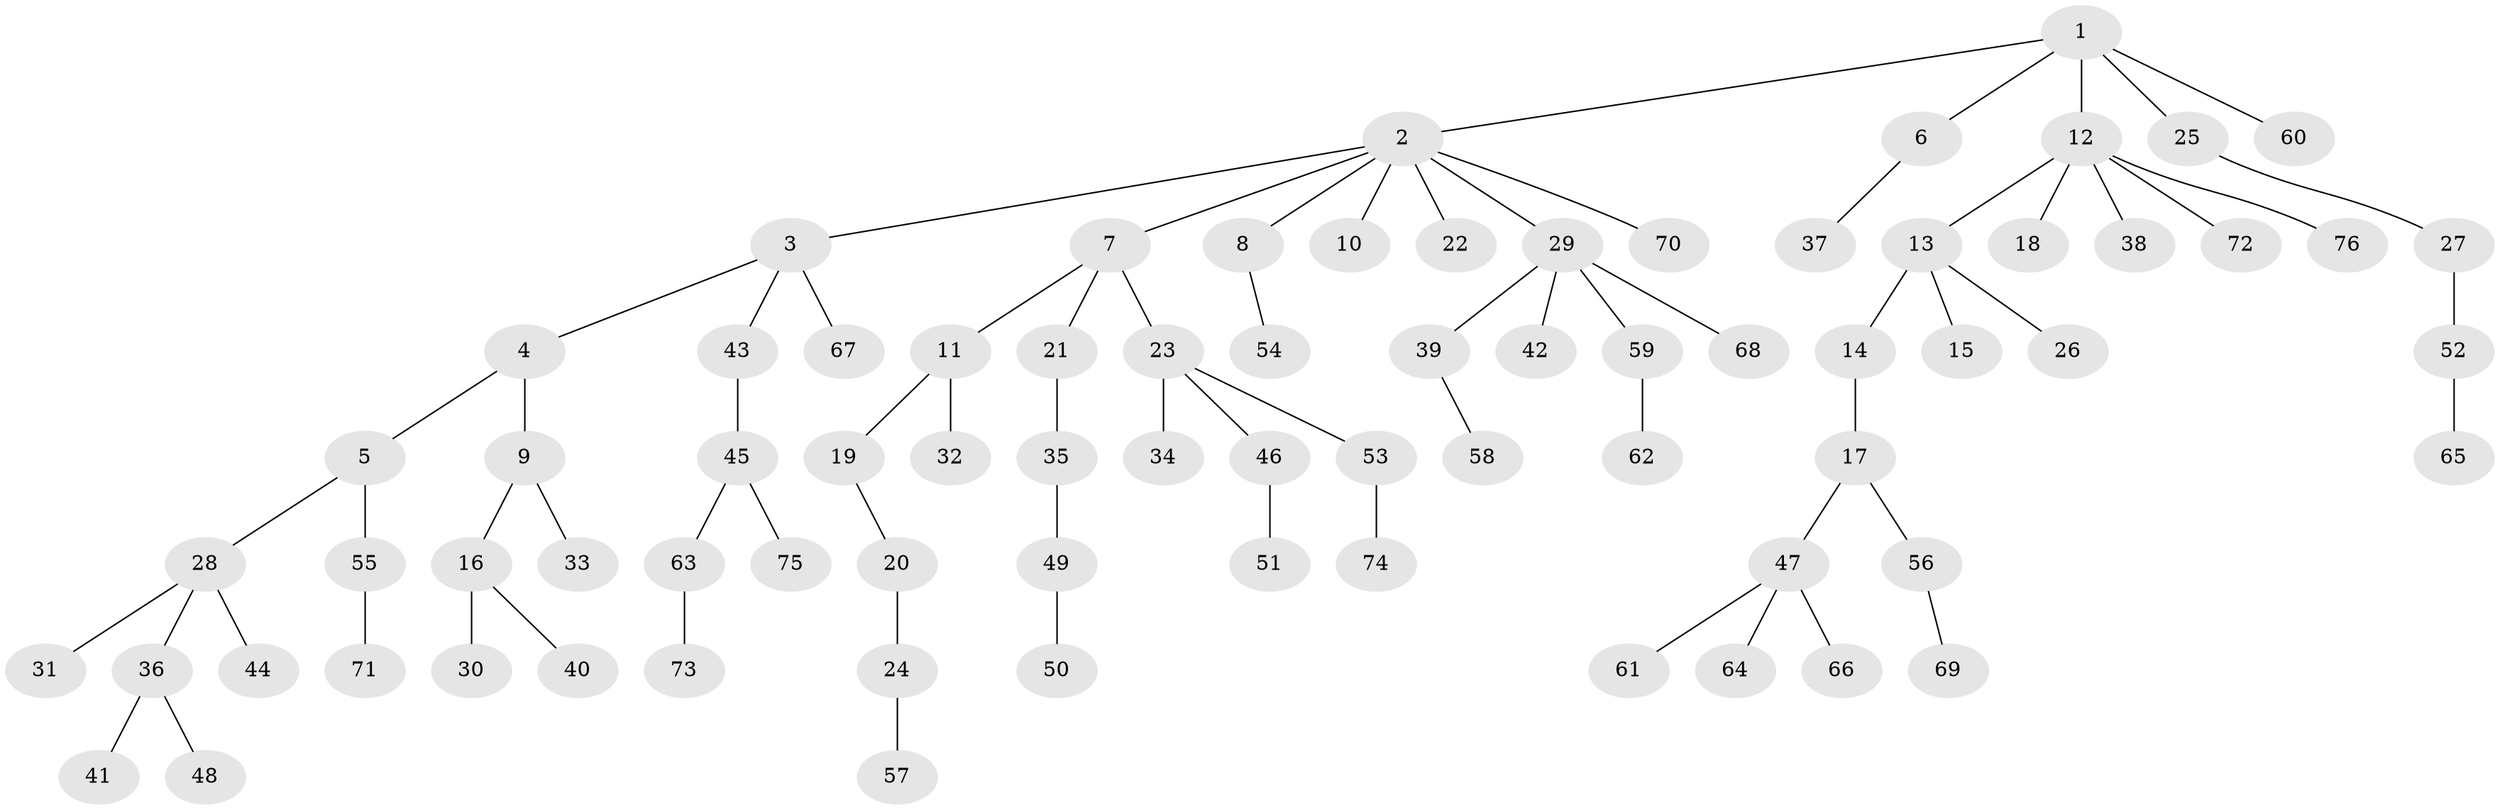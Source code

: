 // Generated by graph-tools (version 1.1) at 2025/36/03/09/25 02:36:50]
// undirected, 76 vertices, 75 edges
graph export_dot {
graph [start="1"]
  node [color=gray90,style=filled];
  1;
  2;
  3;
  4;
  5;
  6;
  7;
  8;
  9;
  10;
  11;
  12;
  13;
  14;
  15;
  16;
  17;
  18;
  19;
  20;
  21;
  22;
  23;
  24;
  25;
  26;
  27;
  28;
  29;
  30;
  31;
  32;
  33;
  34;
  35;
  36;
  37;
  38;
  39;
  40;
  41;
  42;
  43;
  44;
  45;
  46;
  47;
  48;
  49;
  50;
  51;
  52;
  53;
  54;
  55;
  56;
  57;
  58;
  59;
  60;
  61;
  62;
  63;
  64;
  65;
  66;
  67;
  68;
  69;
  70;
  71;
  72;
  73;
  74;
  75;
  76;
  1 -- 2;
  1 -- 6;
  1 -- 12;
  1 -- 25;
  1 -- 60;
  2 -- 3;
  2 -- 7;
  2 -- 8;
  2 -- 10;
  2 -- 22;
  2 -- 29;
  2 -- 70;
  3 -- 4;
  3 -- 43;
  3 -- 67;
  4 -- 5;
  4 -- 9;
  5 -- 28;
  5 -- 55;
  6 -- 37;
  7 -- 11;
  7 -- 21;
  7 -- 23;
  8 -- 54;
  9 -- 16;
  9 -- 33;
  11 -- 19;
  11 -- 32;
  12 -- 13;
  12 -- 18;
  12 -- 38;
  12 -- 72;
  12 -- 76;
  13 -- 14;
  13 -- 15;
  13 -- 26;
  14 -- 17;
  16 -- 30;
  16 -- 40;
  17 -- 47;
  17 -- 56;
  19 -- 20;
  20 -- 24;
  21 -- 35;
  23 -- 34;
  23 -- 46;
  23 -- 53;
  24 -- 57;
  25 -- 27;
  27 -- 52;
  28 -- 31;
  28 -- 36;
  28 -- 44;
  29 -- 39;
  29 -- 42;
  29 -- 59;
  29 -- 68;
  35 -- 49;
  36 -- 41;
  36 -- 48;
  39 -- 58;
  43 -- 45;
  45 -- 63;
  45 -- 75;
  46 -- 51;
  47 -- 61;
  47 -- 64;
  47 -- 66;
  49 -- 50;
  52 -- 65;
  53 -- 74;
  55 -- 71;
  56 -- 69;
  59 -- 62;
  63 -- 73;
}
